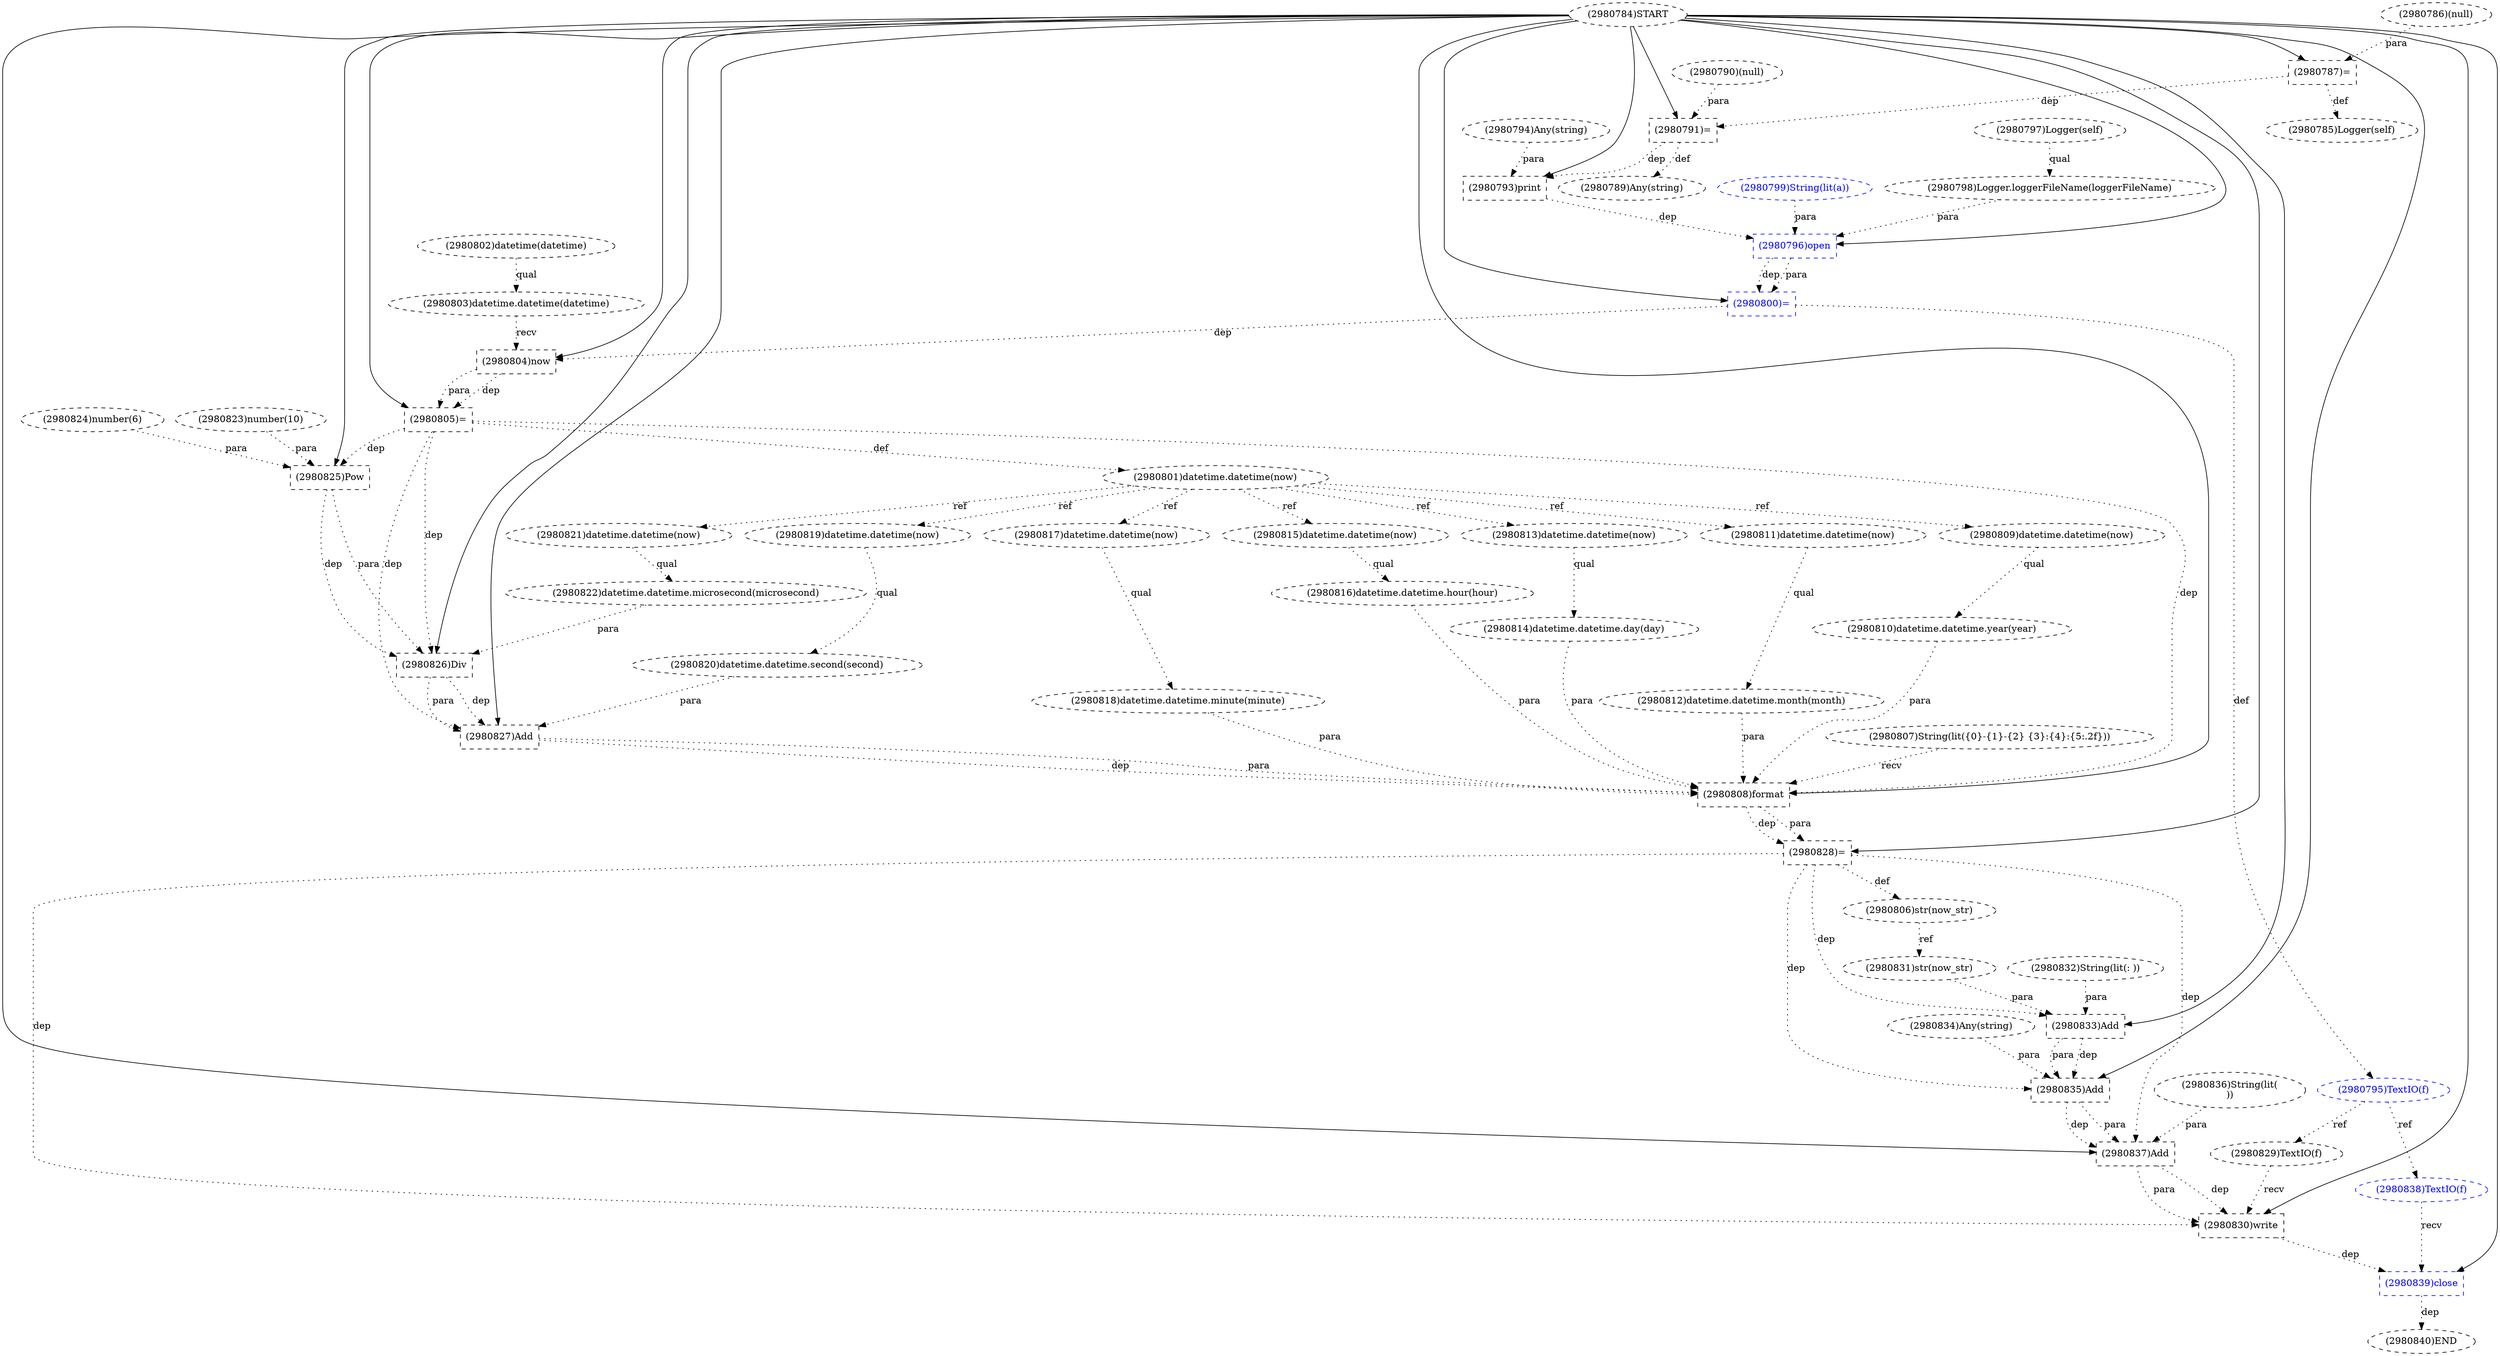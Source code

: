 digraph G {
1 [label="(2980813)datetime.datetime(now)" shape=ellipse style=dashed]
2 [label="(2980784)START" style=dashed]
3 [label="(2980811)datetime.datetime(now)" shape=ellipse style=dashed]
4 [label="(2980806)str(now_str)" shape=ellipse style=dashed]
5 [label="(2980807)String(lit({0}-{1}-{2} {3}:{4}:{5:.2f}))" shape=ellipse style=dashed]
6 [label="(2980791)=" shape=box style=dashed]
7 [label="(2980829)TextIO(f)" shape=ellipse style=dashed]
8 [label="(2980822)datetime.datetime.microsecond(microsecond)" shape=ellipse style=dashed]
9 [label="(2980796)open" shape=box style=dashed color=blue fontcolor=blue]
10 [label="(2980800)=" shape=box style=dashed color=blue fontcolor=blue]
11 [label="(2980814)datetime.datetime.day(day)" shape=ellipse style=dashed]
12 [label="(2980790)(null)" shape=ellipse style=dashed]
13 [label="(2980812)datetime.datetime.month(month)" shape=ellipse style=dashed]
14 [label="(2980803)datetime.datetime(datetime)" shape=ellipse style=dashed]
15 [label="(2980827)Add" shape=box style=dashed]
16 [label="(2980839)close" shape=box style=dashed color=blue fontcolor=blue]
17 [label="(2980809)datetime.datetime(now)" shape=ellipse style=dashed]
18 [label="(2980816)datetime.datetime.hour(hour)" shape=ellipse style=dashed]
19 [label="(2980834)Any(string)" shape=ellipse style=dashed]
20 [label="(2980787)=" shape=box style=dashed]
21 [label="(2980825)Pow" shape=box style=dashed]
22 [label="(2980785)Logger(self)" shape=ellipse style=dashed]
23 [label="(2980786)(null)" shape=ellipse style=dashed]
24 [label="(2980824)number(6)" shape=ellipse style=dashed]
25 [label="(2980821)datetime.datetime(now)" shape=ellipse style=dashed]
26 [label="(2980831)str(now_str)" shape=ellipse style=dashed]
27 [label="(2980826)Div" shape=box style=dashed]
28 [label="(2980819)datetime.datetime(now)" shape=ellipse style=dashed]
29 [label="(2980801)datetime.datetime(now)" shape=ellipse style=dashed]
30 [label="(2980823)number(10)" shape=ellipse style=dashed]
31 [label="(2980817)datetime.datetime(now)" shape=ellipse style=dashed]
32 [label="(2980802)datetime(datetime)" shape=ellipse style=dashed]
33 [label="(2980832)String(lit(: ))" shape=ellipse style=dashed]
34 [label="(2980794)Any(string)" shape=ellipse style=dashed]
35 [label="(2980798)Logger.loggerFileName(loggerFileName)" shape=ellipse style=dashed]
36 [label="(2980797)Logger(self)" shape=ellipse style=dashed]
37 [label="(2980836)String(lit(
))" shape=ellipse style=dashed]
38 [label="(2980818)datetime.datetime.minute(minute)" shape=ellipse style=dashed]
39 [label="(2980795)TextIO(f)" shape=ellipse style=dashed color=blue fontcolor=blue]
40 [label="(2980837)Add" shape=box style=dashed]
41 [label="(2980808)format" shape=box style=dashed]
42 [label="(2980833)Add" shape=box style=dashed]
43 [label="(2980810)datetime.datetime.year(year)" shape=ellipse style=dashed]
44 [label="(2980793)print" shape=box style=dashed]
45 [label="(2980838)TextIO(f)" shape=ellipse style=dashed color=blue fontcolor=blue]
46 [label="(2980789)Any(string)" shape=ellipse style=dashed]
47 [label="(2980840)END" style=dashed]
48 [label="(2980805)=" shape=box style=dashed]
49 [label="(2980804)now" shape=box style=dashed]
50 [label="(2980830)write" shape=box style=dashed]
51 [label="(2980835)Add" shape=box style=dashed]
52 [label="(2980820)datetime.datetime.second(second)" shape=ellipse style=dashed]
53 [label="(2980815)datetime.datetime(now)" shape=ellipse style=dashed]
54 [label="(2980799)String(lit(a))" shape=ellipse style=dashed color=blue fontcolor=blue]
55 [label="(2980828)=" shape=box style=dashed]
29 -> 1 [label="ref" style=dotted];
29 -> 3 [label="ref" style=dotted];
55 -> 4 [label="def" style=dotted];
2 -> 6 [label="" style=solid];
12 -> 6 [label="para" style=dotted];
20 -> 6 [label="dep" style=dotted];
39 -> 7 [label="ref" style=dotted];
25 -> 8 [label="qual" style=dotted];
2 -> 9 [label="" style=solid];
35 -> 9 [label="para" style=dotted];
54 -> 9 [label="para" style=dotted];
44 -> 9 [label="dep" style=dotted];
2 -> 10 [label="" style=solid];
9 -> 10 [label="dep" style=dotted];
9 -> 10 [label="para" style=dotted];
1 -> 11 [label="qual" style=dotted];
3 -> 13 [label="qual" style=dotted];
32 -> 14 [label="qual" style=dotted];
2 -> 15 [label="" style=solid];
52 -> 15 [label="para" style=dotted];
27 -> 15 [label="dep" style=dotted];
27 -> 15 [label="para" style=dotted];
48 -> 15 [label="dep" style=dotted];
2 -> 16 [label="" style=solid];
45 -> 16 [label="recv" style=dotted];
50 -> 16 [label="dep" style=dotted];
29 -> 17 [label="ref" style=dotted];
53 -> 18 [label="qual" style=dotted];
2 -> 20 [label="" style=solid];
23 -> 20 [label="para" style=dotted];
2 -> 21 [label="" style=solid];
30 -> 21 [label="para" style=dotted];
24 -> 21 [label="para" style=dotted];
48 -> 21 [label="dep" style=dotted];
20 -> 22 [label="def" style=dotted];
29 -> 25 [label="ref" style=dotted];
4 -> 26 [label="ref" style=dotted];
2 -> 27 [label="" style=solid];
8 -> 27 [label="para" style=dotted];
21 -> 27 [label="dep" style=dotted];
21 -> 27 [label="para" style=dotted];
48 -> 27 [label="dep" style=dotted];
29 -> 28 [label="ref" style=dotted];
48 -> 29 [label="def" style=dotted];
29 -> 31 [label="ref" style=dotted];
36 -> 35 [label="qual" style=dotted];
31 -> 38 [label="qual" style=dotted];
10 -> 39 [label="def" style=dotted];
2 -> 40 [label="" style=solid];
51 -> 40 [label="dep" style=dotted];
51 -> 40 [label="para" style=dotted];
37 -> 40 [label="para" style=dotted];
55 -> 40 [label="dep" style=dotted];
2 -> 41 [label="" style=solid];
5 -> 41 [label="recv" style=dotted];
43 -> 41 [label="para" style=dotted];
13 -> 41 [label="para" style=dotted];
11 -> 41 [label="para" style=dotted];
18 -> 41 [label="para" style=dotted];
38 -> 41 [label="para" style=dotted];
15 -> 41 [label="dep" style=dotted];
15 -> 41 [label="para" style=dotted];
48 -> 41 [label="dep" style=dotted];
2 -> 42 [label="" style=solid];
26 -> 42 [label="para" style=dotted];
33 -> 42 [label="para" style=dotted];
55 -> 42 [label="dep" style=dotted];
17 -> 43 [label="qual" style=dotted];
2 -> 44 [label="" style=solid];
34 -> 44 [label="para" style=dotted];
6 -> 44 [label="dep" style=dotted];
39 -> 45 [label="ref" style=dotted];
6 -> 46 [label="def" style=dotted];
16 -> 47 [label="dep" style=dotted];
2 -> 48 [label="" style=solid];
49 -> 48 [label="dep" style=dotted];
49 -> 48 [label="para" style=dotted];
2 -> 49 [label="" style=solid];
14 -> 49 [label="recv" style=dotted];
10 -> 49 [label="dep" style=dotted];
2 -> 50 [label="" style=solid];
7 -> 50 [label="recv" style=dotted];
40 -> 50 [label="dep" style=dotted];
40 -> 50 [label="para" style=dotted];
55 -> 50 [label="dep" style=dotted];
2 -> 51 [label="" style=solid];
42 -> 51 [label="dep" style=dotted];
42 -> 51 [label="para" style=dotted];
19 -> 51 [label="para" style=dotted];
55 -> 51 [label="dep" style=dotted];
28 -> 52 [label="qual" style=dotted];
29 -> 53 [label="ref" style=dotted];
2 -> 55 [label="" style=solid];
41 -> 55 [label="dep" style=dotted];
41 -> 55 [label="para" style=dotted];
}